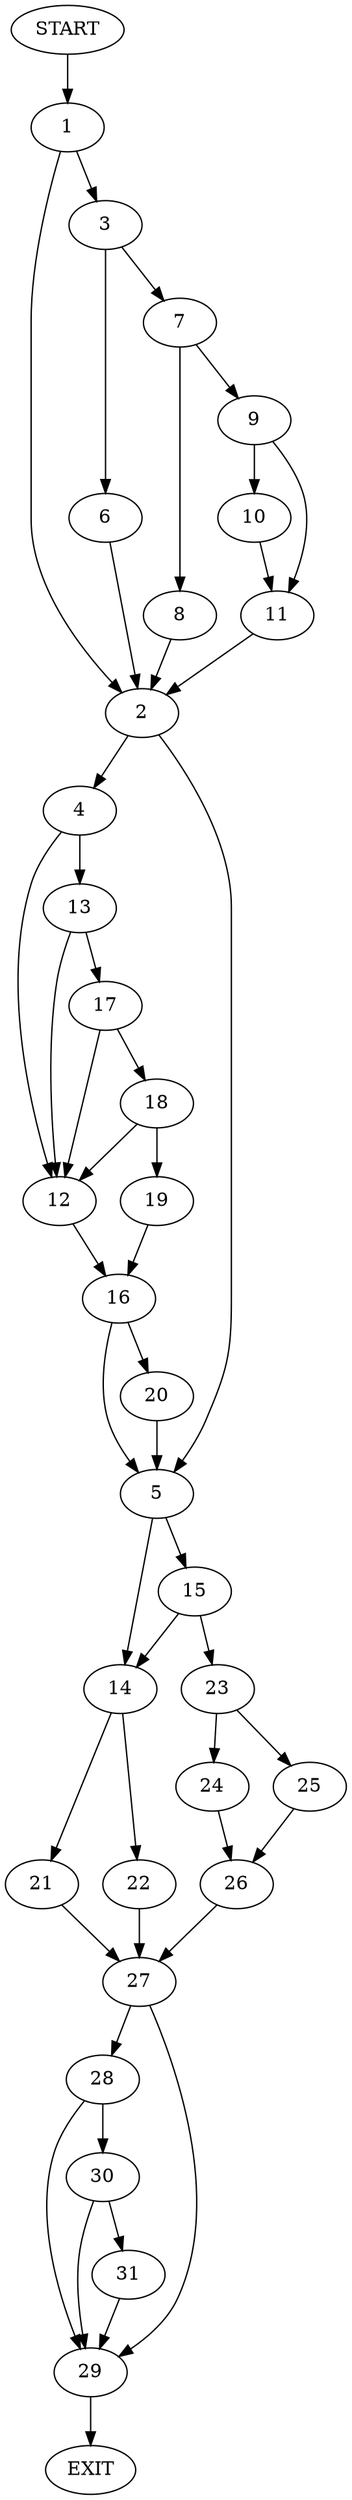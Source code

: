 digraph {
0 [label="START"]
32 [label="EXIT"]
0 -> 1
1 -> 2
1 -> 3
2 -> 4
2 -> 5
3 -> 6
3 -> 7
6 -> 2
7 -> 8
7 -> 9
8 -> 2
9 -> 10
9 -> 11
10 -> 11
11 -> 2
4 -> 12
4 -> 13
5 -> 14
5 -> 15
12 -> 16
13 -> 17
13 -> 12
17 -> 12
17 -> 18
18 -> 19
18 -> 12
19 -> 16
16 -> 20
16 -> 5
20 -> 5
14 -> 21
14 -> 22
15 -> 23
15 -> 14
23 -> 24
23 -> 25
24 -> 26
25 -> 26
26 -> 27
27 -> 28
27 -> 29
21 -> 27
22 -> 27
28 -> 30
28 -> 29
29 -> 32
30 -> 31
30 -> 29
31 -> 29
}
